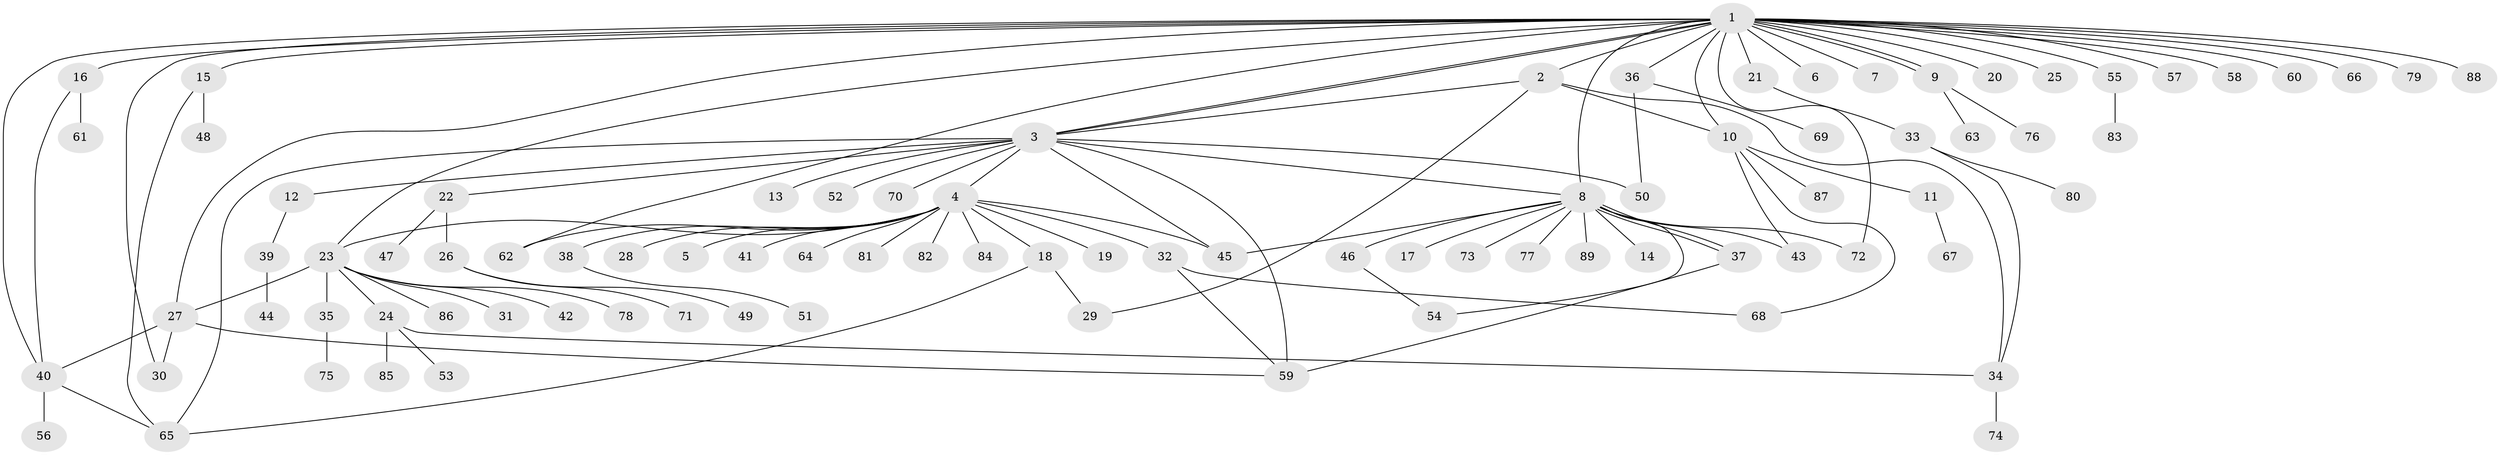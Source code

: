 // Generated by graph-tools (version 1.1) at 2025/35/03/09/25 02:35:25]
// undirected, 89 vertices, 116 edges
graph export_dot {
graph [start="1"]
  node [color=gray90,style=filled];
  1;
  2;
  3;
  4;
  5;
  6;
  7;
  8;
  9;
  10;
  11;
  12;
  13;
  14;
  15;
  16;
  17;
  18;
  19;
  20;
  21;
  22;
  23;
  24;
  25;
  26;
  27;
  28;
  29;
  30;
  31;
  32;
  33;
  34;
  35;
  36;
  37;
  38;
  39;
  40;
  41;
  42;
  43;
  44;
  45;
  46;
  47;
  48;
  49;
  50;
  51;
  52;
  53;
  54;
  55;
  56;
  57;
  58;
  59;
  60;
  61;
  62;
  63;
  64;
  65;
  66;
  67;
  68;
  69;
  70;
  71;
  72;
  73;
  74;
  75;
  76;
  77;
  78;
  79;
  80;
  81;
  82;
  83;
  84;
  85;
  86;
  87;
  88;
  89;
  1 -- 2;
  1 -- 3;
  1 -- 3;
  1 -- 6;
  1 -- 7;
  1 -- 8;
  1 -- 9;
  1 -- 9;
  1 -- 10;
  1 -- 15;
  1 -- 16;
  1 -- 20;
  1 -- 21;
  1 -- 23;
  1 -- 25;
  1 -- 27;
  1 -- 30;
  1 -- 36;
  1 -- 40;
  1 -- 55;
  1 -- 57;
  1 -- 58;
  1 -- 60;
  1 -- 62;
  1 -- 66;
  1 -- 72;
  1 -- 79;
  1 -- 88;
  2 -- 3;
  2 -- 10;
  2 -- 29;
  2 -- 34;
  3 -- 4;
  3 -- 8;
  3 -- 12;
  3 -- 13;
  3 -- 22;
  3 -- 45;
  3 -- 50;
  3 -- 52;
  3 -- 59;
  3 -- 65;
  3 -- 70;
  4 -- 5;
  4 -- 18;
  4 -- 19;
  4 -- 23;
  4 -- 28;
  4 -- 32;
  4 -- 38;
  4 -- 41;
  4 -- 45;
  4 -- 62;
  4 -- 64;
  4 -- 81;
  4 -- 82;
  4 -- 84;
  8 -- 14;
  8 -- 17;
  8 -- 37;
  8 -- 37;
  8 -- 43;
  8 -- 45;
  8 -- 46;
  8 -- 54;
  8 -- 72;
  8 -- 73;
  8 -- 77;
  8 -- 89;
  9 -- 63;
  9 -- 76;
  10 -- 11;
  10 -- 43;
  10 -- 68;
  10 -- 87;
  11 -- 67;
  12 -- 39;
  15 -- 48;
  15 -- 65;
  16 -- 40;
  16 -- 61;
  18 -- 29;
  18 -- 65;
  21 -- 33;
  22 -- 26;
  22 -- 47;
  23 -- 24;
  23 -- 27;
  23 -- 31;
  23 -- 35;
  23 -- 42;
  23 -- 78;
  23 -- 86;
  24 -- 34;
  24 -- 53;
  24 -- 85;
  26 -- 49;
  26 -- 71;
  27 -- 30;
  27 -- 40;
  27 -- 59;
  32 -- 59;
  32 -- 68;
  33 -- 34;
  33 -- 80;
  34 -- 74;
  35 -- 75;
  36 -- 50;
  36 -- 69;
  37 -- 59;
  38 -- 51;
  39 -- 44;
  40 -- 56;
  40 -- 65;
  46 -- 54;
  55 -- 83;
}

